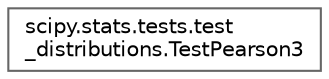 digraph "Graphical Class Hierarchy"
{
 // LATEX_PDF_SIZE
  bgcolor="transparent";
  edge [fontname=Helvetica,fontsize=10,labelfontname=Helvetica,labelfontsize=10];
  node [fontname=Helvetica,fontsize=10,shape=box,height=0.2,width=0.4];
  rankdir="LR";
  Node0 [id="Node000000",label="scipy.stats.tests.test\l_distributions.TestPearson3",height=0.2,width=0.4,color="grey40", fillcolor="white", style="filled",URL="$da/d5f/classscipy_1_1stats_1_1tests_1_1test__distributions_1_1TestPearson3.html",tooltip=" "];
}
